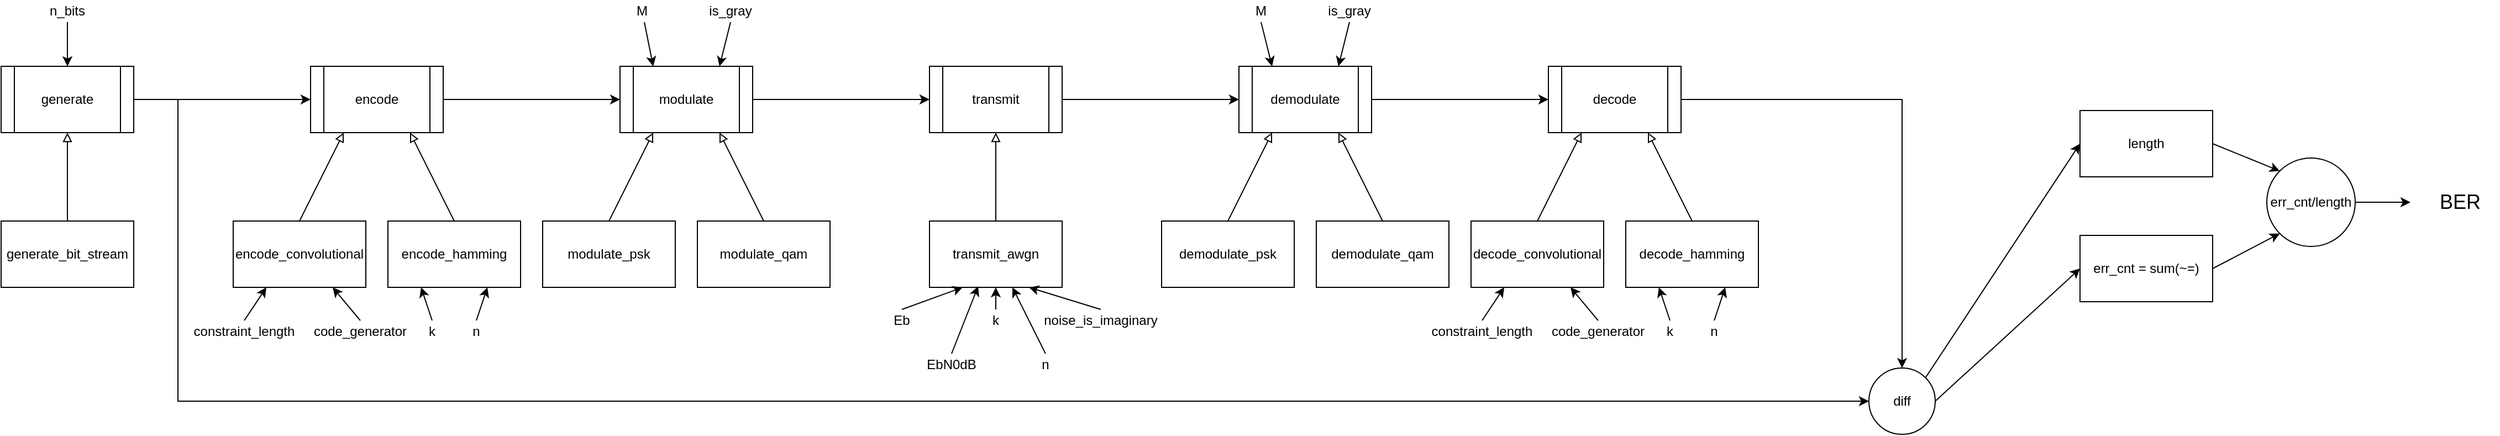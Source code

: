 <mxfile version="13.1.3" type="device"><diagram name="Page-1" id="b5b7bab2-c9e2-2cf4-8b2a-24fd1a2a6d21"><mxGraphModel dx="1089" dy="744" grid="1" gridSize="10" guides="1" tooltips="1" connect="1" arrows="1" fold="1" page="1" pageScale="1" pageWidth="583" pageHeight="413" background="#ffffff" math="0" shadow="0"><root><mxCell id="0"/><mxCell id="1" parent="0"/><mxCell id="gQYECBYtfprgJHwb9K_i-46" style="edgeStyle=none;rounded=0;orthogonalLoop=1;jettySize=auto;html=1;endArrow=block;endFill=0;" edge="1" parent="1" source="gQYECBYtfprgJHwb9K_i-1" target="gQYECBYtfprgJHwb9K_i-2"><mxGeometry relative="1" as="geometry"/></mxCell><mxCell id="gQYECBYtfprgJHwb9K_i-1" value="generate_bit_stream" style="rounded=0;whiteSpace=wrap;html=1;" vertex="1" parent="1"><mxGeometry x="40" y="210" width="120" height="60" as="geometry"/></mxCell><mxCell id="gQYECBYtfprgJHwb9K_i-19" style="edgeStyle=orthogonalEdgeStyle;rounded=0;orthogonalLoop=1;jettySize=auto;html=1;" edge="1" parent="1" source="gQYECBYtfprgJHwb9K_i-2" target="gQYECBYtfprgJHwb9K_i-3"><mxGeometry relative="1" as="geometry"/></mxCell><mxCell id="gQYECBYtfprgJHwb9K_i-78" style="edgeStyle=none;rounded=0;orthogonalLoop=1;jettySize=auto;html=1;exitX=1;exitY=0.5;exitDx=0;exitDy=0;endArrow=classic;endFill=1;entryX=0;entryY=0.5;entryDx=0;entryDy=0;" edge="1" parent="1" source="gQYECBYtfprgJHwb9K_i-2" target="gQYECBYtfprgJHwb9K_i-79"><mxGeometry relative="1" as="geometry"><mxPoint x="1740" y="400" as="targetPoint"/><mxPoint x="170" y="120" as="sourcePoint"/><Array as="points"><mxPoint x="200" y="100"/><mxPoint x="200" y="373"/></Array></mxGeometry></mxCell><mxCell id="gQYECBYtfprgJHwb9K_i-2" value="generate" style="shape=process;whiteSpace=wrap;html=1;backgroundOutline=1;" vertex="1" parent="1"><mxGeometry x="40" y="70" width="120" height="60" as="geometry"/></mxCell><mxCell id="gQYECBYtfprgJHwb9K_i-20" style="edgeStyle=orthogonalEdgeStyle;rounded=0;orthogonalLoop=1;jettySize=auto;html=1;" edge="1" parent="1" source="gQYECBYtfprgJHwb9K_i-3" target="gQYECBYtfprgJHwb9K_i-6"><mxGeometry relative="1" as="geometry"/></mxCell><mxCell id="gQYECBYtfprgJHwb9K_i-3" value="encode" style="shape=process;whiteSpace=wrap;html=1;backgroundOutline=1;" vertex="1" parent="1"><mxGeometry x="320" y="70" width="120" height="60" as="geometry"/></mxCell><mxCell id="gQYECBYtfprgJHwb9K_i-44" style="edgeStyle=none;rounded=0;orthogonalLoop=1;jettySize=auto;html=1;exitX=0.5;exitY=0;exitDx=0;exitDy=0;entryX=0.25;entryY=1;entryDx=0;entryDy=0;endArrow=block;endFill=0;" edge="1" parent="1" source="gQYECBYtfprgJHwb9K_i-4" target="gQYECBYtfprgJHwb9K_i-3"><mxGeometry relative="1" as="geometry"/></mxCell><mxCell id="gQYECBYtfprgJHwb9K_i-4" value="encode_convolutional" style="rounded=0;whiteSpace=wrap;html=1;" vertex="1" parent="1"><mxGeometry x="250" y="210" width="120" height="60" as="geometry"/></mxCell><mxCell id="gQYECBYtfprgJHwb9K_i-45" style="edgeStyle=none;rounded=0;orthogonalLoop=1;jettySize=auto;html=1;exitX=0.5;exitY=0;exitDx=0;exitDy=0;entryX=0.75;entryY=1;entryDx=0;entryDy=0;endArrow=block;endFill=0;" edge="1" parent="1" source="gQYECBYtfprgJHwb9K_i-5" target="gQYECBYtfprgJHwb9K_i-3"><mxGeometry relative="1" as="geometry"/></mxCell><mxCell id="gQYECBYtfprgJHwb9K_i-5" value="encode_hamming" style="rounded=0;whiteSpace=wrap;html=1;" vertex="1" parent="1"><mxGeometry x="390" y="210" width="120" height="60" as="geometry"/></mxCell><mxCell id="gQYECBYtfprgJHwb9K_i-21" style="edgeStyle=orthogonalEdgeStyle;rounded=0;orthogonalLoop=1;jettySize=auto;html=1;entryX=0;entryY=0.5;entryDx=0;entryDy=0;" edge="1" parent="1" source="gQYECBYtfprgJHwb9K_i-6" target="gQYECBYtfprgJHwb9K_i-9"><mxGeometry relative="1" as="geometry"/></mxCell><mxCell id="gQYECBYtfprgJHwb9K_i-6" value="modulate" style="shape=process;whiteSpace=wrap;html=1;backgroundOutline=1;" vertex="1" parent="1"><mxGeometry x="600" y="70" width="120" height="60" as="geometry"/></mxCell><mxCell id="gQYECBYtfprgJHwb9K_i-48" style="edgeStyle=none;rounded=0;orthogonalLoop=1;jettySize=auto;html=1;exitX=0.5;exitY=0;exitDx=0;exitDy=0;entryX=0.25;entryY=1;entryDx=0;entryDy=0;endArrow=block;endFill=0;" edge="1" parent="1" source="gQYECBYtfprgJHwb9K_i-7" target="gQYECBYtfprgJHwb9K_i-6"><mxGeometry relative="1" as="geometry"/></mxCell><mxCell id="gQYECBYtfprgJHwb9K_i-7" value="modulate_psk" style="rounded=0;whiteSpace=wrap;html=1;" vertex="1" parent="1"><mxGeometry x="530" y="210" width="120" height="60" as="geometry"/></mxCell><mxCell id="gQYECBYtfprgJHwb9K_i-49" style="edgeStyle=none;rounded=0;orthogonalLoop=1;jettySize=auto;html=1;exitX=0.5;exitY=0;exitDx=0;exitDy=0;entryX=0.75;entryY=1;entryDx=0;entryDy=0;endArrow=block;endFill=0;" edge="1" parent="1" source="gQYECBYtfprgJHwb9K_i-8" target="gQYECBYtfprgJHwb9K_i-6"><mxGeometry relative="1" as="geometry"/></mxCell><mxCell id="gQYECBYtfprgJHwb9K_i-8" value="modulate_qam" style="rounded=0;whiteSpace=wrap;html=1;" vertex="1" parent="1"><mxGeometry x="670" y="210" width="120" height="60" as="geometry"/></mxCell><mxCell id="gQYECBYtfprgJHwb9K_i-22" style="edgeStyle=orthogonalEdgeStyle;rounded=0;orthogonalLoop=1;jettySize=auto;html=1;" edge="1" parent="1" source="gQYECBYtfprgJHwb9K_i-9" target="gQYECBYtfprgJHwb9K_i-13"><mxGeometry relative="1" as="geometry"/></mxCell><mxCell id="gQYECBYtfprgJHwb9K_i-9" value="transmit" style="shape=process;whiteSpace=wrap;html=1;backgroundOutline=1;" vertex="1" parent="1"><mxGeometry x="880" y="70" width="120" height="60" as="geometry"/></mxCell><mxCell id="gQYECBYtfprgJHwb9K_i-51" style="edgeStyle=none;rounded=0;orthogonalLoop=1;jettySize=auto;html=1;exitX=0.5;exitY=0;exitDx=0;exitDy=0;entryX=0.25;entryY=1;entryDx=0;entryDy=0;endArrow=block;endFill=0;" edge="1" parent="1" source="gQYECBYtfprgJHwb9K_i-10" target="gQYECBYtfprgJHwb9K_i-13"><mxGeometry relative="1" as="geometry"/></mxCell><mxCell id="gQYECBYtfprgJHwb9K_i-10" value="demodulate_psk" style="rounded=0;whiteSpace=wrap;html=1;" vertex="1" parent="1"><mxGeometry x="1090" y="210" width="120" height="60" as="geometry"/></mxCell><mxCell id="gQYECBYtfprgJHwb9K_i-52" style="edgeStyle=none;rounded=0;orthogonalLoop=1;jettySize=auto;html=1;exitX=0.5;exitY=0;exitDx=0;exitDy=0;entryX=0.75;entryY=1;entryDx=0;entryDy=0;endArrow=block;endFill=0;" edge="1" parent="1" source="gQYECBYtfprgJHwb9K_i-11" target="gQYECBYtfprgJHwb9K_i-13"><mxGeometry relative="1" as="geometry"/></mxCell><mxCell id="gQYECBYtfprgJHwb9K_i-11" value="demodulate_qam" style="rounded=0;whiteSpace=wrap;html=1;" vertex="1" parent="1"><mxGeometry x="1230" y="210" width="120" height="60" as="geometry"/></mxCell><mxCell id="gQYECBYtfprgJHwb9K_i-23" style="edgeStyle=orthogonalEdgeStyle;rounded=0;orthogonalLoop=1;jettySize=auto;html=1;" edge="1" parent="1" source="gQYECBYtfprgJHwb9K_i-13" target="gQYECBYtfprgJHwb9K_i-15"><mxGeometry relative="1" as="geometry"/></mxCell><mxCell id="gQYECBYtfprgJHwb9K_i-13" value="demodulate" style="shape=process;whiteSpace=wrap;html=1;backgroundOutline=1;" vertex="1" parent="1"><mxGeometry x="1160" y="70" width="120" height="60" as="geometry"/></mxCell><mxCell id="gQYECBYtfprgJHwb9K_i-50" style="edgeStyle=none;rounded=0;orthogonalLoop=1;jettySize=auto;html=1;exitX=0.5;exitY=0;exitDx=0;exitDy=0;entryX=0.5;entryY=1;entryDx=0;entryDy=0;endArrow=block;endFill=0;" edge="1" parent="1" source="gQYECBYtfprgJHwb9K_i-14" target="gQYECBYtfprgJHwb9K_i-9"><mxGeometry relative="1" as="geometry"/></mxCell><mxCell id="gQYECBYtfprgJHwb9K_i-14" value="transmit_awgn" style="rounded=0;whiteSpace=wrap;html=1;" vertex="1" parent="1"><mxGeometry x="880" y="210" width="120" height="60" as="geometry"/></mxCell><mxCell id="gQYECBYtfprgJHwb9K_i-24" style="edgeStyle=orthogonalEdgeStyle;rounded=0;orthogonalLoop=1;jettySize=auto;html=1;entryX=0.5;entryY=0;entryDx=0;entryDy=0;" edge="1" parent="1" source="gQYECBYtfprgJHwb9K_i-15" target="gQYECBYtfprgJHwb9K_i-79"><mxGeometry relative="1" as="geometry"><mxPoint x="1780" y="350" as="targetPoint"/></mxGeometry></mxCell><mxCell id="gQYECBYtfprgJHwb9K_i-15" value="decode" style="shape=process;whiteSpace=wrap;html=1;backgroundOutline=1;" vertex="1" parent="1"><mxGeometry x="1440" y="70" width="120" height="60" as="geometry"/></mxCell><mxCell id="gQYECBYtfprgJHwb9K_i-53" style="edgeStyle=none;rounded=0;orthogonalLoop=1;jettySize=auto;html=1;exitX=0.5;exitY=0;exitDx=0;exitDy=0;entryX=0.25;entryY=1;entryDx=0;entryDy=0;endArrow=block;endFill=0;" edge="1" parent="1" source="gQYECBYtfprgJHwb9K_i-16" target="gQYECBYtfprgJHwb9K_i-15"><mxGeometry relative="1" as="geometry"/></mxCell><mxCell id="gQYECBYtfprgJHwb9K_i-16" value="decode_convolutional" style="rounded=0;whiteSpace=wrap;html=1;" vertex="1" parent="1"><mxGeometry x="1370" y="210" width="120" height="60" as="geometry"/></mxCell><mxCell id="gQYECBYtfprgJHwb9K_i-54" style="edgeStyle=none;rounded=0;orthogonalLoop=1;jettySize=auto;html=1;exitX=0.5;exitY=0;exitDx=0;exitDy=0;entryX=0.75;entryY=1;entryDx=0;entryDy=0;endArrow=block;endFill=0;" edge="1" parent="1" source="gQYECBYtfprgJHwb9K_i-17" target="gQYECBYtfprgJHwb9K_i-15"><mxGeometry relative="1" as="geometry"/></mxCell><mxCell id="gQYECBYtfprgJHwb9K_i-17" value="decode_hamming" style="rounded=0;whiteSpace=wrap;html=1;" vertex="1" parent="1"><mxGeometry x="1510" y="210" width="120" height="60" as="geometry"/></mxCell><mxCell id="gQYECBYtfprgJHwb9K_i-26" style="rounded=0;orthogonalLoop=1;jettySize=auto;html=1;" edge="1" parent="1" source="gQYECBYtfprgJHwb9K_i-25" target="gQYECBYtfprgJHwb9K_i-2"><mxGeometry relative="1" as="geometry"/></mxCell><mxCell id="gQYECBYtfprgJHwb9K_i-25" value="n_bits" style="text;html=1;strokeColor=none;fillColor=none;align=center;verticalAlign=middle;whiteSpace=wrap;rounded=0;" vertex="1" parent="1"><mxGeometry x="80" y="10" width="40" height="20" as="geometry"/></mxCell><mxCell id="gQYECBYtfprgJHwb9K_i-29" style="rounded=0;orthogonalLoop=1;jettySize=auto;html=1;entryX=0.25;entryY=0;entryDx=0;entryDy=0;" edge="1" parent="1" source="gQYECBYtfprgJHwb9K_i-27" target="gQYECBYtfprgJHwb9K_i-6"><mxGeometry relative="1" as="geometry"><mxPoint x="510" y="50" as="targetPoint"/></mxGeometry></mxCell><mxCell id="gQYECBYtfprgJHwb9K_i-27" value="M" style="text;html=1;strokeColor=none;fillColor=none;align=center;verticalAlign=middle;whiteSpace=wrap;rounded=0;" vertex="1" parent="1"><mxGeometry x="600" y="10" width="40" height="20" as="geometry"/></mxCell><mxCell id="gQYECBYtfprgJHwb9K_i-30" style="rounded=0;orthogonalLoop=1;jettySize=auto;html=1;exitX=0.5;exitY=1;exitDx=0;exitDy=0;entryX=0.75;entryY=0;entryDx=0;entryDy=0;" edge="1" parent="1" source="gQYECBYtfprgJHwb9K_i-28" target="gQYECBYtfprgJHwb9K_i-6"><mxGeometry relative="1" as="geometry"><mxPoint x="740" y="50" as="targetPoint"/></mxGeometry></mxCell><mxCell id="gQYECBYtfprgJHwb9K_i-28" value="is_gray" style="text;html=1;strokeColor=none;fillColor=none;align=center;verticalAlign=middle;whiteSpace=wrap;rounded=0;" vertex="1" parent="1"><mxGeometry x="680" y="10" width="40" height="20" as="geometry"/></mxCell><mxCell id="gQYECBYtfprgJHwb9K_i-40" style="rounded=0;orthogonalLoop=1;jettySize=auto;html=1;exitX=0.5;exitY=0;exitDx=0;exitDy=0;entryX=0.25;entryY=1;entryDx=0;entryDy=0;" edge="1" parent="1" source="gQYECBYtfprgJHwb9K_i-31" target="gQYECBYtfprgJHwb9K_i-5"><mxGeometry relative="1" as="geometry"/></mxCell><mxCell id="gQYECBYtfprgJHwb9K_i-31" value="k" style="text;html=1;strokeColor=none;fillColor=none;align=center;verticalAlign=middle;whiteSpace=wrap;rounded=0;" vertex="1" parent="1"><mxGeometry x="410" y="300" width="40" height="20" as="geometry"/></mxCell><mxCell id="gQYECBYtfprgJHwb9K_i-41" style="edgeStyle=none;rounded=0;orthogonalLoop=1;jettySize=auto;html=1;exitX=0.5;exitY=0;exitDx=0;exitDy=0;entryX=0.75;entryY=1;entryDx=0;entryDy=0;" edge="1" parent="1" source="gQYECBYtfprgJHwb9K_i-32" target="gQYECBYtfprgJHwb9K_i-5"><mxGeometry relative="1" as="geometry"/></mxCell><mxCell id="gQYECBYtfprgJHwb9K_i-32" value="n" style="text;html=1;strokeColor=none;fillColor=none;align=center;verticalAlign=middle;whiteSpace=wrap;rounded=0;" vertex="1" parent="1"><mxGeometry x="450" y="300" width="40" height="20" as="geometry"/></mxCell><mxCell id="gQYECBYtfprgJHwb9K_i-38" style="rounded=0;orthogonalLoop=1;jettySize=auto;html=1;exitX=0.5;exitY=0;exitDx=0;exitDy=0;entryX=0.25;entryY=1;entryDx=0;entryDy=0;" edge="1" parent="1" source="gQYECBYtfprgJHwb9K_i-33" target="gQYECBYtfprgJHwb9K_i-4"><mxGeometry relative="1" as="geometry"/></mxCell><mxCell id="gQYECBYtfprgJHwb9K_i-33" value="constraint_length" style="text;html=1;strokeColor=none;fillColor=none;align=center;verticalAlign=middle;whiteSpace=wrap;rounded=0;" vertex="1" parent="1"><mxGeometry x="210" y="300" width="100" height="20" as="geometry"/></mxCell><mxCell id="gQYECBYtfprgJHwb9K_i-39" style="rounded=0;orthogonalLoop=1;jettySize=auto;html=1;exitX=0.5;exitY=0;exitDx=0;exitDy=0;entryX=0.75;entryY=1;entryDx=0;entryDy=0;" edge="1" parent="1" source="gQYECBYtfprgJHwb9K_i-34" target="gQYECBYtfprgJHwb9K_i-4"><mxGeometry relative="1" as="geometry"/></mxCell><mxCell id="gQYECBYtfprgJHwb9K_i-34" value="code_generator" style="text;html=1;strokeColor=none;fillColor=none;align=center;verticalAlign=middle;whiteSpace=wrap;rounded=0;" vertex="1" parent="1"><mxGeometry x="320" y="300" width="90" height="20" as="geometry"/></mxCell><mxCell id="gQYECBYtfprgJHwb9K_i-60" style="edgeStyle=none;rounded=0;orthogonalLoop=1;jettySize=auto;html=1;exitX=0.5;exitY=0;exitDx=0;exitDy=0;entryX=0.25;entryY=1;entryDx=0;entryDy=0;endArrow=classic;endFill=1;" edge="1" parent="1" source="gQYECBYtfprgJHwb9K_i-55" target="gQYECBYtfprgJHwb9K_i-14"><mxGeometry relative="1" as="geometry"/></mxCell><mxCell id="gQYECBYtfprgJHwb9K_i-55" value="Eb" style="text;html=1;strokeColor=none;fillColor=none;align=center;verticalAlign=middle;whiteSpace=wrap;rounded=0;" vertex="1" parent="1"><mxGeometry x="835" y="290" width="40" height="20" as="geometry"/></mxCell><mxCell id="gQYECBYtfprgJHwb9K_i-61" style="edgeStyle=none;rounded=0;orthogonalLoop=1;jettySize=auto;html=1;exitX=0.5;exitY=0;exitDx=0;exitDy=0;entryX=0.367;entryY=0.983;entryDx=0;entryDy=0;entryPerimeter=0;endArrow=classic;endFill=1;" edge="1" parent="1" source="gQYECBYtfprgJHwb9K_i-56" target="gQYECBYtfprgJHwb9K_i-14"><mxGeometry relative="1" as="geometry"/></mxCell><mxCell id="gQYECBYtfprgJHwb9K_i-56" value="EbN0dB" style="text;html=1;strokeColor=none;fillColor=none;align=center;verticalAlign=middle;whiteSpace=wrap;rounded=0;" vertex="1" parent="1"><mxGeometry x="875" y="330" width="50" height="20" as="geometry"/></mxCell><mxCell id="gQYECBYtfprgJHwb9K_i-62" style="edgeStyle=none;rounded=0;orthogonalLoop=1;jettySize=auto;html=1;exitX=0.5;exitY=0;exitDx=0;exitDy=0;entryX=0.5;entryY=1;entryDx=0;entryDy=0;endArrow=classic;endFill=1;" edge="1" parent="1" source="gQYECBYtfprgJHwb9K_i-57" target="gQYECBYtfprgJHwb9K_i-14"><mxGeometry relative="1" as="geometry"/></mxCell><mxCell id="gQYECBYtfprgJHwb9K_i-57" value="k" style="text;html=1;strokeColor=none;fillColor=none;align=center;verticalAlign=middle;whiteSpace=wrap;rounded=0;" vertex="1" parent="1"><mxGeometry x="920" y="290" width="40" height="20" as="geometry"/></mxCell><mxCell id="gQYECBYtfprgJHwb9K_i-63" style="edgeStyle=none;rounded=0;orthogonalLoop=1;jettySize=auto;html=1;exitX=0.5;exitY=0;exitDx=0;exitDy=0;endArrow=classic;endFill=1;" edge="1" parent="1" source="gQYECBYtfprgJHwb9K_i-58" target="gQYECBYtfprgJHwb9K_i-14"><mxGeometry relative="1" as="geometry"><mxPoint x="930" y="400" as="targetPoint"/></mxGeometry></mxCell><mxCell id="gQYECBYtfprgJHwb9K_i-58" value="n" style="text;html=1;strokeColor=none;fillColor=none;align=center;verticalAlign=middle;whiteSpace=wrap;rounded=0;" vertex="1" parent="1"><mxGeometry x="960" y="330" width="50" height="20" as="geometry"/></mxCell><mxCell id="gQYECBYtfprgJHwb9K_i-64" style="edgeStyle=none;rounded=0;orthogonalLoop=1;jettySize=auto;html=1;exitX=0.5;exitY=0;exitDx=0;exitDy=0;entryX=0.75;entryY=1;entryDx=0;entryDy=0;endArrow=classic;endFill=1;" edge="1" parent="1" source="gQYECBYtfprgJHwb9K_i-59" target="gQYECBYtfprgJHwb9K_i-14"><mxGeometry relative="1" as="geometry"/></mxCell><mxCell id="gQYECBYtfprgJHwb9K_i-59" value="noise_is_imaginary" style="text;html=1;strokeColor=none;fillColor=none;align=center;verticalAlign=middle;whiteSpace=wrap;rounded=0;" vertex="1" parent="1"><mxGeometry x="980" y="290" width="110" height="20" as="geometry"/></mxCell><mxCell id="gQYECBYtfprgJHwb9K_i-67" style="edgeStyle=none;rounded=0;orthogonalLoop=1;jettySize=auto;html=1;exitX=0.5;exitY=1;exitDx=0;exitDy=0;entryX=0.25;entryY=0;entryDx=0;entryDy=0;endArrow=classic;endFill=1;" edge="1" parent="1" source="gQYECBYtfprgJHwb9K_i-65" target="gQYECBYtfprgJHwb9K_i-13"><mxGeometry relative="1" as="geometry"/></mxCell><mxCell id="gQYECBYtfprgJHwb9K_i-65" value="M" style="text;html=1;strokeColor=none;fillColor=none;align=center;verticalAlign=middle;whiteSpace=wrap;rounded=0;" vertex="1" parent="1"><mxGeometry x="1160" y="10" width="40" height="20" as="geometry"/></mxCell><mxCell id="gQYECBYtfprgJHwb9K_i-68" style="edgeStyle=none;rounded=0;orthogonalLoop=1;jettySize=auto;html=1;exitX=0.5;exitY=1;exitDx=0;exitDy=0;entryX=0.75;entryY=0;entryDx=0;entryDy=0;endArrow=classic;endFill=1;" edge="1" parent="1" source="gQYECBYtfprgJHwb9K_i-66" target="gQYECBYtfprgJHwb9K_i-13"><mxGeometry relative="1" as="geometry"/></mxCell><mxCell id="gQYECBYtfprgJHwb9K_i-66" value="is_gray" style="text;html=1;strokeColor=none;fillColor=none;align=center;verticalAlign=middle;whiteSpace=wrap;rounded=0;" vertex="1" parent="1"><mxGeometry x="1240" y="10" width="40" height="20" as="geometry"/></mxCell><mxCell id="gQYECBYtfprgJHwb9K_i-76" style="edgeStyle=none;rounded=0;orthogonalLoop=1;jettySize=auto;html=1;exitX=0.5;exitY=0;exitDx=0;exitDy=0;entryX=0.25;entryY=1;entryDx=0;entryDy=0;endArrow=classic;endFill=1;" edge="1" parent="1" source="gQYECBYtfprgJHwb9K_i-69" target="gQYECBYtfprgJHwb9K_i-17"><mxGeometry relative="1" as="geometry"/></mxCell><mxCell id="gQYECBYtfprgJHwb9K_i-69" value="k" style="text;html=1;strokeColor=none;fillColor=none;align=center;verticalAlign=middle;whiteSpace=wrap;rounded=0;" vertex="1" parent="1"><mxGeometry x="1530" y="300" width="40" height="20" as="geometry"/></mxCell><mxCell id="gQYECBYtfprgJHwb9K_i-77" style="edgeStyle=none;rounded=0;orthogonalLoop=1;jettySize=auto;html=1;exitX=0.5;exitY=0;exitDx=0;exitDy=0;entryX=0.75;entryY=1;entryDx=0;entryDy=0;endArrow=classic;endFill=1;" edge="1" parent="1" source="gQYECBYtfprgJHwb9K_i-70" target="gQYECBYtfprgJHwb9K_i-17"><mxGeometry relative="1" as="geometry"/></mxCell><mxCell id="gQYECBYtfprgJHwb9K_i-70" value="n" style="text;html=1;strokeColor=none;fillColor=none;align=center;verticalAlign=middle;whiteSpace=wrap;rounded=0;" vertex="1" parent="1"><mxGeometry x="1570" y="300" width="40" height="20" as="geometry"/></mxCell><mxCell id="gQYECBYtfprgJHwb9K_i-83" style="edgeStyle=none;rounded=0;orthogonalLoop=1;jettySize=auto;html=1;exitX=1;exitY=0.5;exitDx=0;exitDy=0;entryX=0;entryY=0.5;entryDx=0;entryDy=0;endArrow=classic;endFill=1;" edge="1" parent="1" source="gQYECBYtfprgJHwb9K_i-79" target="gQYECBYtfprgJHwb9K_i-82"><mxGeometry relative="1" as="geometry"/></mxCell><mxCell id="gQYECBYtfprgJHwb9K_i-86" style="edgeStyle=none;rounded=0;orthogonalLoop=1;jettySize=auto;html=1;exitX=1;exitY=0;exitDx=0;exitDy=0;entryX=0;entryY=0.5;entryDx=0;entryDy=0;endArrow=classic;endFill=1;" edge="1" parent="1" source="gQYECBYtfprgJHwb9K_i-79" target="gQYECBYtfprgJHwb9K_i-85"><mxGeometry relative="1" as="geometry"/></mxCell><mxCell id="gQYECBYtfprgJHwb9K_i-79" value="diff" style="ellipse;whiteSpace=wrap;html=1;" vertex="1" parent="1"><mxGeometry x="1730" y="343" width="60" height="60" as="geometry"/></mxCell><mxCell id="gQYECBYtfprgJHwb9K_i-89" style="edgeStyle=none;rounded=0;orthogonalLoop=1;jettySize=auto;html=1;exitX=1;exitY=0.5;exitDx=0;exitDy=0;entryX=0;entryY=1;entryDx=0;entryDy=0;endArrow=classic;endFill=1;" edge="1" parent="1" source="gQYECBYtfprgJHwb9K_i-82" target="gQYECBYtfprgJHwb9K_i-87"><mxGeometry relative="1" as="geometry"/></mxCell><mxCell id="gQYECBYtfprgJHwb9K_i-82" value="err_cnt = sum(~=)" style="rounded=0;whiteSpace=wrap;html=1;" vertex="1" parent="1"><mxGeometry x="1921" y="223" width="120" height="60" as="geometry"/></mxCell><mxCell id="gQYECBYtfprgJHwb9K_i-88" style="edgeStyle=none;rounded=0;orthogonalLoop=1;jettySize=auto;html=1;exitX=1;exitY=0.5;exitDx=0;exitDy=0;entryX=0;entryY=0;entryDx=0;entryDy=0;endArrow=classic;endFill=1;" edge="1" parent="1" source="gQYECBYtfprgJHwb9K_i-85" target="gQYECBYtfprgJHwb9K_i-87"><mxGeometry relative="1" as="geometry"/></mxCell><mxCell id="gQYECBYtfprgJHwb9K_i-85" value="length" style="rounded=0;whiteSpace=wrap;html=1;" vertex="1" parent="1"><mxGeometry x="1921" y="110" width="120" height="60" as="geometry"/></mxCell><mxCell id="gQYECBYtfprgJHwb9K_i-90" style="edgeStyle=none;rounded=0;orthogonalLoop=1;jettySize=auto;html=1;endArrow=classic;endFill=1;" edge="1" parent="1" source="gQYECBYtfprgJHwb9K_i-87"><mxGeometry relative="1" as="geometry"><mxPoint x="2220" y="193" as="targetPoint"/></mxGeometry></mxCell><mxCell id="gQYECBYtfprgJHwb9K_i-87" value="err_cnt/length" style="ellipse;whiteSpace=wrap;html=1;aspect=fixed;" vertex="1" parent="1"><mxGeometry x="2090" y="153" width="80" height="80" as="geometry"/></mxCell><mxCell id="gQYECBYtfprgJHwb9K_i-91" value="&lt;font style=&quot;font-size: 18px&quot;&gt;BER&lt;/font&gt;" style="text;html=1;strokeColor=none;fillColor=none;align=center;verticalAlign=middle;whiteSpace=wrap;rounded=0;" vertex="1" parent="1"><mxGeometry x="2230" y="179.5" width="70" height="27" as="geometry"/></mxCell><mxCell id="gQYECBYtfprgJHwb9K_i-94" style="edgeStyle=none;rounded=0;orthogonalLoop=1;jettySize=auto;html=1;exitX=0.5;exitY=0;exitDx=0;exitDy=0;entryX=0.25;entryY=1;entryDx=0;entryDy=0;endArrow=classic;endFill=1;" edge="1" parent="1" source="gQYECBYtfprgJHwb9K_i-92" target="gQYECBYtfprgJHwb9K_i-16"><mxGeometry relative="1" as="geometry"/></mxCell><mxCell id="gQYECBYtfprgJHwb9K_i-92" value="constraint_length" style="text;html=1;strokeColor=none;fillColor=none;align=center;verticalAlign=middle;whiteSpace=wrap;rounded=0;" vertex="1" parent="1"><mxGeometry x="1330" y="300" width="100" height="20" as="geometry"/></mxCell><mxCell id="gQYECBYtfprgJHwb9K_i-95" style="edgeStyle=none;rounded=0;orthogonalLoop=1;jettySize=auto;html=1;exitX=0.5;exitY=0;exitDx=0;exitDy=0;entryX=0.75;entryY=1;entryDx=0;entryDy=0;endArrow=classic;endFill=1;" edge="1" parent="1" source="gQYECBYtfprgJHwb9K_i-93" target="gQYECBYtfprgJHwb9K_i-16"><mxGeometry relative="1" as="geometry"/></mxCell><mxCell id="gQYECBYtfprgJHwb9K_i-93" value="code_generator" style="text;html=1;strokeColor=none;fillColor=none;align=center;verticalAlign=middle;whiteSpace=wrap;rounded=0;" vertex="1" parent="1"><mxGeometry x="1440" y="300" width="90" height="20" as="geometry"/></mxCell></root></mxGraphModel></diagram></mxfile>